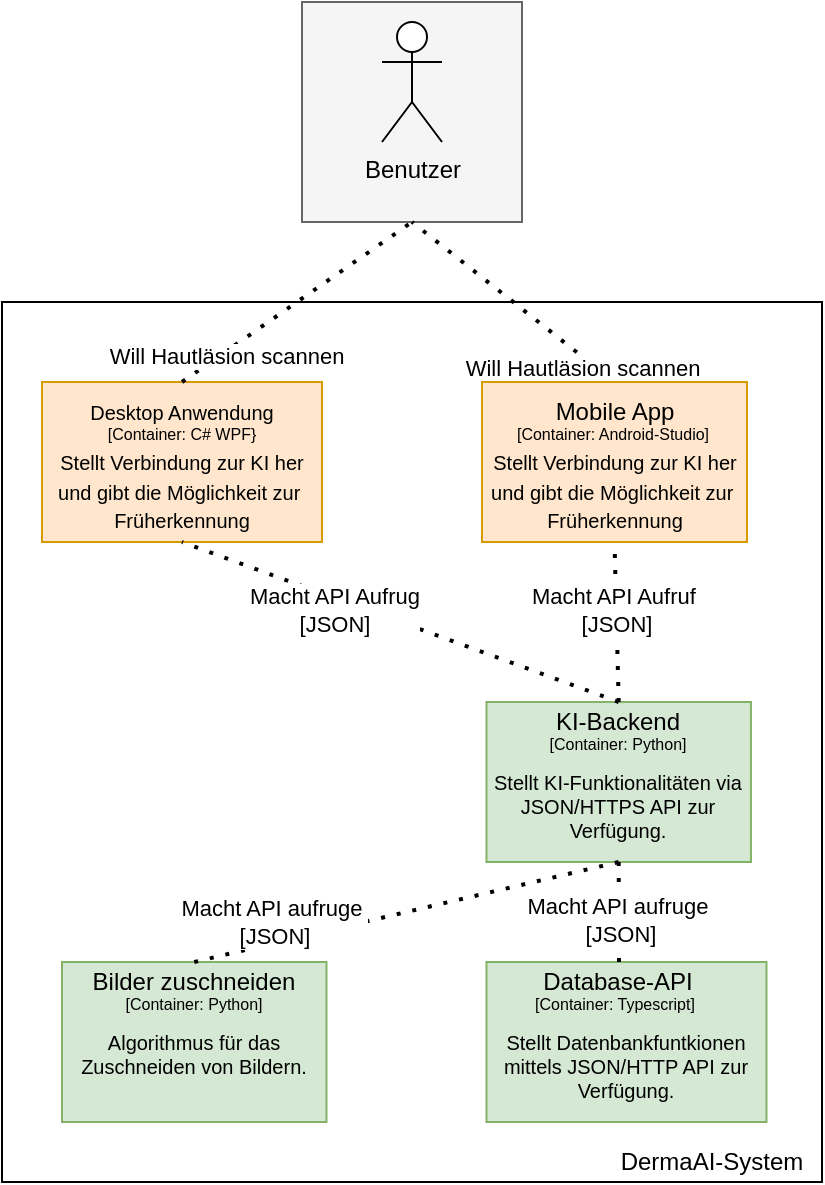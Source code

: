 <mxfile version="26.0.4">
  <diagram name="Page-1" id="r2_2YA5K_IkCOgmWWGXc">
    <mxGraphModel dx="1687" dy="993" grid="1" gridSize="10" guides="1" tooltips="1" connect="1" arrows="1" fold="1" page="1" pageScale="1" pageWidth="827" pageHeight="1169" math="0" shadow="0">
      <root>
        <mxCell id="0" />
        <mxCell id="1" parent="0" />
        <mxCell id="DtbgAuB2BSBWwKxTYoln-26" value="" style="rounded=0;whiteSpace=wrap;html=1;fillColor=#FFFFFF;strokeColor=#000000;" vertex="1" parent="1">
          <mxGeometry x="80" y="320" width="410" height="440" as="geometry" />
        </mxCell>
        <mxCell id="kZnphsI6zPI48kDzl5fM-2" value="" style="whiteSpace=wrap;html=1;aspect=fixed;fillColor=#f5f5f5;strokeColor=#666666;fontColor=#333333;" parent="1" vertex="1">
          <mxGeometry x="230" y="170" width="110" height="110" as="geometry" />
        </mxCell>
        <mxCell id="kZnphsI6zPI48kDzl5fM-1" value="Benutzer" style="shape=umlActor;verticalLabelPosition=bottom;verticalAlign=top;html=1;outlineConnect=0;" parent="1" vertex="1">
          <mxGeometry x="270" y="180" width="30" height="60" as="geometry" />
        </mxCell>
        <mxCell id="kZnphsI6zPI48kDzl5fM-6" style="edgeStyle=orthogonalEdgeStyle;rounded=0;orthogonalLoop=1;jettySize=auto;html=1;exitX=0.5;exitY=0;exitDx=0;exitDy=0;" parent="1" edge="1">
          <mxGeometry relative="1" as="geometry">
            <mxPoint x="295" y="270" as="targetPoint" />
            <mxPoint x="295" y="270" as="sourcePoint" />
          </mxGeometry>
        </mxCell>
        <mxCell id="kZnphsI6zPI48kDzl5fM-8" value="" style="endArrow=none;dashed=1;html=1;dashPattern=1 3;strokeWidth=2;rounded=0;exitX=0.5;exitY=0;exitDx=0;exitDy=0;entryX=0.5;entryY=1;entryDx=0;entryDy=0;" parent="1" source="4pukfur7Fkz4aeUhOezn-5" edge="1" target="kZnphsI6zPI48kDzl5fM-2">
          <mxGeometry width="50" height="50" relative="1" as="geometry">
            <mxPoint x="260" y="340" as="sourcePoint" />
            <mxPoint x="250" y="250" as="targetPoint" />
          </mxGeometry>
        </mxCell>
        <mxCell id="kZnphsI6zPI48kDzl5fM-25" value="Will Hautläsion scannen" style="edgeLabel;html=1;align=center;verticalAlign=middle;resizable=0;points=[];" parent="kZnphsI6zPI48kDzl5fM-8" vertex="1" connectable="0">
          <mxGeometry x="-0.16" y="-1" relative="1" as="geometry">
            <mxPoint x="25" y="27" as="offset" />
          </mxGeometry>
        </mxCell>
        <mxCell id="4pukfur7Fkz4aeUhOezn-5" value="&lt;font size=&quot;1&quot;&gt;&lt;br&gt;&lt;br&gt;Stellt Verbindung zur KI her&lt;br&gt;und gibt die Möglichkeit zur&amp;nbsp;&lt;br&gt;Früherkennung&lt;/font&gt;" style="rounded=0;whiteSpace=wrap;html=1;fillColor=#ffe6cc;strokeColor=#d79b00;" parent="1" vertex="1">
          <mxGeometry x="320" y="360" width="132.5" height="80" as="geometry" />
        </mxCell>
        <mxCell id="4pukfur7Fkz4aeUhOezn-3" value="&lt;font style=&quot;font-size: 12px;&quot;&gt;Mobile App&lt;/font&gt;" style="text;html=1;align=center;verticalAlign=middle;whiteSpace=wrap;rounded=0;fontSize=9;" parent="1" vertex="1">
          <mxGeometry x="343.62" y="360" width="85" height="30" as="geometry" />
        </mxCell>
        <mxCell id="4pukfur7Fkz4aeUhOezn-4" value="&lt;font style=&quot;font-size: 8px;&quot;&gt;[Container: Android-Studio]&lt;/font&gt;" style="text;html=1;align=center;verticalAlign=middle;whiteSpace=wrap;rounded=0;" parent="1" vertex="1">
          <mxGeometry x="328.49" y="380" width="115.25" height="10" as="geometry" />
        </mxCell>
        <mxCell id="4pukfur7Fkz4aeUhOezn-6" value="&lt;br style=&quot;font-size: x-small;&quot;&gt;&lt;br style=&quot;font-size: x-small;&quot;&gt;&lt;span style=&quot;font-size: x-small;&quot;&gt;Stellt Verbindung zur KI her&lt;/span&gt;&lt;br style=&quot;font-size: x-small;&quot;&gt;&lt;span style=&quot;font-size: x-small;&quot;&gt;und gibt die Möglichkeit zur&amp;nbsp;&lt;/span&gt;&lt;br style=&quot;font-size: x-small;&quot;&gt;&lt;span style=&quot;font-size: x-small;&quot;&gt;Früherkennung&lt;/span&gt;" style="rounded=0;whiteSpace=wrap;html=1;fillColor=#ffe6cc;strokeColor=#d79b00;" parent="1" vertex="1">
          <mxGeometry x="100" y="360" width="140" height="80" as="geometry" />
        </mxCell>
        <mxCell id="4pukfur7Fkz4aeUhOezn-7" value="&lt;font size=&quot;1&quot;&gt;Desktop Anwendung&lt;/font&gt;" style="text;html=1;align=center;verticalAlign=middle;whiteSpace=wrap;rounded=0;fontSize=9;" parent="1" vertex="1">
          <mxGeometry x="100" y="360" width="140" height="30" as="geometry" />
        </mxCell>
        <mxCell id="DtbgAuB2BSBWwKxTYoln-2" value="&lt;font style=&quot;font-size: 8px;&quot;&gt;[Container: C# WPF}&lt;/font&gt;" style="text;html=1;align=center;verticalAlign=middle;whiteSpace=wrap;rounded=0;" vertex="1" parent="1">
          <mxGeometry x="116.19" y="380" width="107.62" height="10" as="geometry" />
        </mxCell>
        <mxCell id="DtbgAuB2BSBWwKxTYoln-5" value="" style="endArrow=none;dashed=1;html=1;dashPattern=1 3;strokeWidth=2;rounded=0;entryX=0.5;entryY=1;entryDx=0;entryDy=0;exitX=0.5;exitY=0;exitDx=0;exitDy=0;" edge="1" parent="1" source="4pukfur7Fkz4aeUhOezn-7" target="kZnphsI6zPI48kDzl5fM-2">
          <mxGeometry width="50" height="50" relative="1" as="geometry">
            <mxPoint x="320" y="410" as="sourcePoint" />
            <mxPoint x="370" y="360" as="targetPoint" />
          </mxGeometry>
        </mxCell>
        <mxCell id="DtbgAuB2BSBWwKxTYoln-6" value="Will Hautläsion scannen" style="edgeLabel;html=1;align=center;verticalAlign=middle;resizable=0;points=[];" vertex="1" connectable="0" parent="DtbgAuB2BSBWwKxTYoln-5">
          <mxGeometry x="-0.633" y="-1" relative="1" as="geometry">
            <mxPoint as="offset" />
          </mxGeometry>
        </mxCell>
        <mxCell id="DtbgAuB2BSBWwKxTYoln-7" value="&lt;div&gt;&lt;br&gt;&lt;/div&gt;&lt;div&gt;&lt;br&gt;&lt;/div&gt;Stellt KI-Funktionalitäten via JSON/HTTPS API zur Verfügung." style="rounded=0;whiteSpace=wrap;html=1;fontSize=10;align=center;fillColor=#d5e8d4;strokeColor=#82b366;" vertex="1" parent="1">
          <mxGeometry x="322.24" y="520" width="132.24" height="80" as="geometry" />
        </mxCell>
        <mxCell id="DtbgAuB2BSBWwKxTYoln-8" value="&lt;font style=&quot;font-size: 12px;&quot;&gt;KI-Backend&lt;/font&gt;" style="text;html=1;align=center;verticalAlign=middle;whiteSpace=wrap;rounded=0;fontSize=9;" vertex="1" parent="1">
          <mxGeometry x="352.24" y="520" width="72.25" height="20" as="geometry" />
        </mxCell>
        <mxCell id="DtbgAuB2BSBWwKxTYoln-10" value="&lt;font style=&quot;font-size: 8px;&quot;&gt;[Container: Python]&lt;/font&gt;" style="text;html=1;align=center;verticalAlign=middle;whiteSpace=wrap;rounded=0;" vertex="1" parent="1">
          <mxGeometry x="348.43" y="530" width="79.87" height="20" as="geometry" />
        </mxCell>
        <mxCell id="DtbgAuB2BSBWwKxTYoln-12" value="&lt;br&gt;&lt;br&gt;Stellt Datenbankfuntkionen mittels JSON/HTTP API zur Verfügung.&lt;div&gt;&lt;/div&gt;" style="rounded=0;whiteSpace=wrap;html=1;fontSize=10;align=center;fillColor=#d5e8d4;strokeColor=#82b366;" vertex="1" parent="1">
          <mxGeometry x="322.24" y="650" width="140" height="80" as="geometry" />
        </mxCell>
        <mxCell id="DtbgAuB2BSBWwKxTYoln-13" value="&lt;span style=&quot;font-size: 12px;&quot;&gt;Database-API&lt;/span&gt;" style="text;html=1;align=center;verticalAlign=middle;whiteSpace=wrap;rounded=0;fontSize=9;" vertex="1" parent="1">
          <mxGeometry x="347.44" y="650" width="82.11" height="20" as="geometry" />
        </mxCell>
        <mxCell id="DtbgAuB2BSBWwKxTYoln-14" value="&lt;font style=&quot;font-size: 8px;&quot;&gt;[Container: Typescript]&lt;/font&gt;" style="text;html=1;align=center;verticalAlign=middle;whiteSpace=wrap;rounded=0;" vertex="1" parent="1">
          <mxGeometry x="344.81" y="660" width="83.49" height="20" as="geometry" />
        </mxCell>
        <mxCell id="DtbgAuB2BSBWwKxTYoln-15" value="&lt;br&gt;Algorithmus für das Zuschneiden von Bildern.&lt;div&gt;&lt;/div&gt;" style="rounded=0;whiteSpace=wrap;html=1;fontSize=10;align=center;fillColor=#d5e8d4;strokeColor=#82b366;" vertex="1" parent="1">
          <mxGeometry x="110.0" y="650" width="132.24" height="80" as="geometry" />
        </mxCell>
        <mxCell id="DtbgAuB2BSBWwKxTYoln-16" value="&lt;font style=&quot;font-size: 12px;&quot;&gt;Bilder zuschneiden&lt;/font&gt;" style="text;html=1;align=center;verticalAlign=middle;whiteSpace=wrap;rounded=0;fontSize=9;" vertex="1" parent="1">
          <mxGeometry x="120.0" y="650" width="112.24" height="20" as="geometry" />
        </mxCell>
        <mxCell id="DtbgAuB2BSBWwKxTYoln-17" value="&lt;font style=&quot;font-size: 8px;&quot;&gt;[Container: Python]&lt;/font&gt;" style="text;html=1;align=center;verticalAlign=middle;whiteSpace=wrap;rounded=0;" vertex="1" parent="1">
          <mxGeometry x="136.19" y="660" width="79.87" height="20" as="geometry" />
        </mxCell>
        <mxCell id="DtbgAuB2BSBWwKxTYoln-18" value="" style="endArrow=none;dashed=1;html=1;dashPattern=1 3;strokeWidth=2;rounded=0;entryX=0.5;entryY=1;entryDx=0;entryDy=0;exitX=0.5;exitY=0;exitDx=0;exitDy=0;" edge="1" parent="1" source="DtbgAuB2BSBWwKxTYoln-8" target="4pukfur7Fkz4aeUhOezn-6">
          <mxGeometry width="50" height="50" relative="1" as="geometry">
            <mxPoint x="280" y="540" as="sourcePoint" />
            <mxPoint x="330" y="490" as="targetPoint" />
          </mxGeometry>
        </mxCell>
        <mxCell id="DtbgAuB2BSBWwKxTYoln-20" value="Macht API Aufrug&lt;br&gt;[JSON]" style="edgeLabel;html=1;align=center;verticalAlign=middle;resizable=0;points=[];" vertex="1" connectable="0" parent="DtbgAuB2BSBWwKxTYoln-18">
          <mxGeometry x="0.304" y="-2" relative="1" as="geometry">
            <mxPoint x="-1" y="8" as="offset" />
          </mxGeometry>
        </mxCell>
        <mxCell id="DtbgAuB2BSBWwKxTYoln-19" value="" style="endArrow=none;dashed=1;html=1;dashPattern=1 3;strokeWidth=2;rounded=0;entryX=0.5;entryY=1;entryDx=0;entryDy=0;exitX=0.5;exitY=0;exitDx=0;exitDy=0;" edge="1" parent="1" source="DtbgAuB2BSBWwKxTYoln-8" target="4pukfur7Fkz4aeUhOezn-5">
          <mxGeometry width="50" height="50" relative="1" as="geometry">
            <mxPoint x="322.24" y="540" as="sourcePoint" />
            <mxPoint x="372.24" y="490" as="targetPoint" />
          </mxGeometry>
        </mxCell>
        <mxCell id="DtbgAuB2BSBWwKxTYoln-21" value="Macht API Aufruf&amp;nbsp;&lt;br&gt;[JSON]" style="edgeLabel;html=1;align=center;verticalAlign=middle;resizable=0;points=[];" vertex="1" connectable="0" parent="DtbgAuB2BSBWwKxTYoln-19">
          <mxGeometry x="0.157" relative="1" as="geometry">
            <mxPoint as="offset" />
          </mxGeometry>
        </mxCell>
        <mxCell id="DtbgAuB2BSBWwKxTYoln-24" value="" style="endArrow=none;dashed=1;html=1;dashPattern=1 3;strokeWidth=2;rounded=0;entryX=0.5;entryY=1;entryDx=0;entryDy=0;exitX=0.5;exitY=0;exitDx=0;exitDy=0;" edge="1" parent="1" source="DtbgAuB2BSBWwKxTYoln-13" target="DtbgAuB2BSBWwKxTYoln-7">
          <mxGeometry width="50" height="50" relative="1" as="geometry">
            <mxPoint x="292.24" y="590" as="sourcePoint" />
            <mxPoint x="342.24" y="540" as="targetPoint" />
          </mxGeometry>
        </mxCell>
        <mxCell id="DtbgAuB2BSBWwKxTYoln-25" value="Macht API aufruge&amp;nbsp;&lt;br&gt;[JSON]" style="edgeLabel;html=1;align=center;verticalAlign=middle;resizable=0;points=[];" vertex="1" connectable="0" parent="DtbgAuB2BSBWwKxTYoln-24">
          <mxGeometry x="-0.133" relative="1" as="geometry">
            <mxPoint as="offset" />
          </mxGeometry>
        </mxCell>
        <mxCell id="DtbgAuB2BSBWwKxTYoln-27" value="DermaAI-System" style="text;html=1;align=center;verticalAlign=middle;whiteSpace=wrap;rounded=0;" vertex="1" parent="1">
          <mxGeometry x="380" y="750" width="110" as="geometry" />
        </mxCell>
        <mxCell id="DtbgAuB2BSBWwKxTYoln-32" value="" style="endArrow=none;dashed=1;html=1;dashPattern=1 3;strokeWidth=2;rounded=0;exitX=0.5;exitY=0;exitDx=0;exitDy=0;entryX=0.5;entryY=1;entryDx=0;entryDy=0;" edge="1" parent="1" source="DtbgAuB2BSBWwKxTYoln-16" target="DtbgAuB2BSBWwKxTYoln-7">
          <mxGeometry width="50" height="50" relative="1" as="geometry">
            <mxPoint x="170" y="540" as="sourcePoint" />
            <mxPoint x="220" y="490" as="targetPoint" />
          </mxGeometry>
        </mxCell>
        <mxCell id="DtbgAuB2BSBWwKxTYoln-33" value="Macht API aufruge&amp;nbsp;&lt;br&gt;[JSON]" style="edgeLabel;html=1;align=center;verticalAlign=middle;resizable=0;points=[];" vertex="1" connectable="0" parent="DtbgAuB2BSBWwKxTYoln-32">
          <mxGeometry x="-0.391" relative="1" as="geometry">
            <mxPoint x="-25" y="-5" as="offset" />
          </mxGeometry>
        </mxCell>
      </root>
    </mxGraphModel>
  </diagram>
</mxfile>
